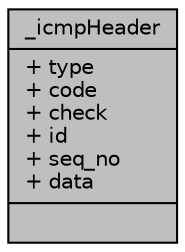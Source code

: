 digraph "_icmpHeader"
{
  edge [fontname="Helvetica",fontsize="10",labelfontname="Helvetica",labelfontsize="10"];
  node [fontname="Helvetica",fontsize="10",shape=record];
  Node1 [label="{_icmpHeader\n|+ type\l+ code\l+ check\l+ id\l+ seq_no\l+ data\l|}",height=0.2,width=0.4,color="black", fillcolor="grey75", style="filled", fontcolor="black"];
}
